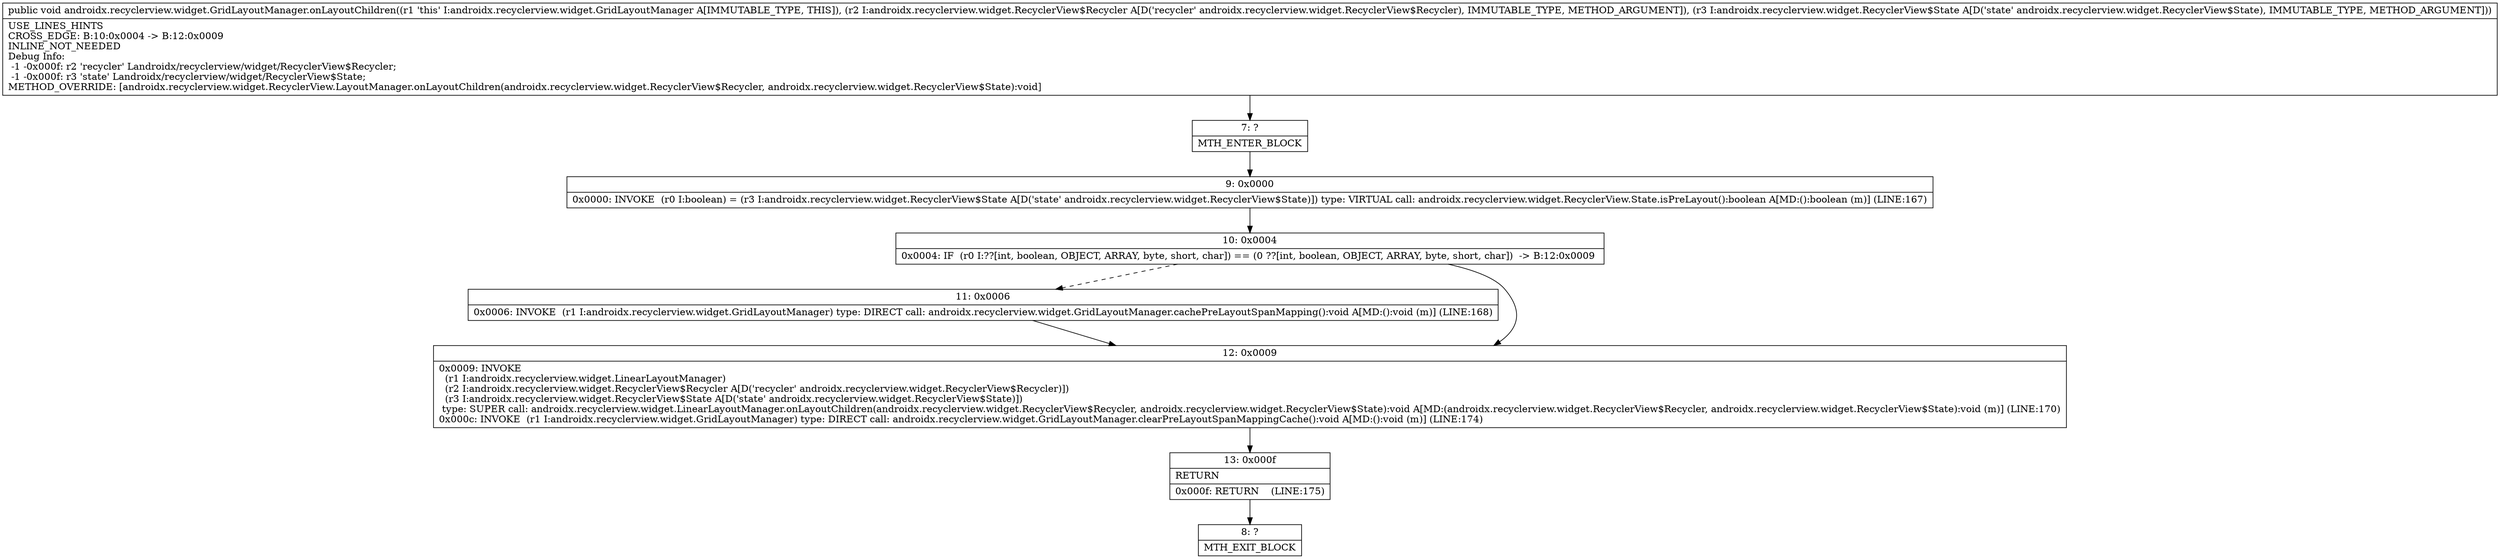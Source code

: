 digraph "CFG forandroidx.recyclerview.widget.GridLayoutManager.onLayoutChildren(Landroidx\/recyclerview\/widget\/RecyclerView$Recycler;Landroidx\/recyclerview\/widget\/RecyclerView$State;)V" {
Node_7 [shape=record,label="{7\:\ ?|MTH_ENTER_BLOCK\l}"];
Node_9 [shape=record,label="{9\:\ 0x0000|0x0000: INVOKE  (r0 I:boolean) = (r3 I:androidx.recyclerview.widget.RecyclerView$State A[D('state' androidx.recyclerview.widget.RecyclerView$State)]) type: VIRTUAL call: androidx.recyclerview.widget.RecyclerView.State.isPreLayout():boolean A[MD:():boolean (m)] (LINE:167)\l}"];
Node_10 [shape=record,label="{10\:\ 0x0004|0x0004: IF  (r0 I:??[int, boolean, OBJECT, ARRAY, byte, short, char]) == (0 ??[int, boolean, OBJECT, ARRAY, byte, short, char])  \-\> B:12:0x0009 \l}"];
Node_11 [shape=record,label="{11\:\ 0x0006|0x0006: INVOKE  (r1 I:androidx.recyclerview.widget.GridLayoutManager) type: DIRECT call: androidx.recyclerview.widget.GridLayoutManager.cachePreLayoutSpanMapping():void A[MD:():void (m)] (LINE:168)\l}"];
Node_12 [shape=record,label="{12\:\ 0x0009|0x0009: INVOKE  \l  (r1 I:androidx.recyclerview.widget.LinearLayoutManager)\l  (r2 I:androidx.recyclerview.widget.RecyclerView$Recycler A[D('recycler' androidx.recyclerview.widget.RecyclerView$Recycler)])\l  (r3 I:androidx.recyclerview.widget.RecyclerView$State A[D('state' androidx.recyclerview.widget.RecyclerView$State)])\l type: SUPER call: androidx.recyclerview.widget.LinearLayoutManager.onLayoutChildren(androidx.recyclerview.widget.RecyclerView$Recycler, androidx.recyclerview.widget.RecyclerView$State):void A[MD:(androidx.recyclerview.widget.RecyclerView$Recycler, androidx.recyclerview.widget.RecyclerView$State):void (m)] (LINE:170)\l0x000c: INVOKE  (r1 I:androidx.recyclerview.widget.GridLayoutManager) type: DIRECT call: androidx.recyclerview.widget.GridLayoutManager.clearPreLayoutSpanMappingCache():void A[MD:():void (m)] (LINE:174)\l}"];
Node_13 [shape=record,label="{13\:\ 0x000f|RETURN\l|0x000f: RETURN    (LINE:175)\l}"];
Node_8 [shape=record,label="{8\:\ ?|MTH_EXIT_BLOCK\l}"];
MethodNode[shape=record,label="{public void androidx.recyclerview.widget.GridLayoutManager.onLayoutChildren((r1 'this' I:androidx.recyclerview.widget.GridLayoutManager A[IMMUTABLE_TYPE, THIS]), (r2 I:androidx.recyclerview.widget.RecyclerView$Recycler A[D('recycler' androidx.recyclerview.widget.RecyclerView$Recycler), IMMUTABLE_TYPE, METHOD_ARGUMENT]), (r3 I:androidx.recyclerview.widget.RecyclerView$State A[D('state' androidx.recyclerview.widget.RecyclerView$State), IMMUTABLE_TYPE, METHOD_ARGUMENT]))  | USE_LINES_HINTS\lCROSS_EDGE: B:10:0x0004 \-\> B:12:0x0009\lINLINE_NOT_NEEDED\lDebug Info:\l  \-1 \-0x000f: r2 'recycler' Landroidx\/recyclerview\/widget\/RecyclerView$Recycler;\l  \-1 \-0x000f: r3 'state' Landroidx\/recyclerview\/widget\/RecyclerView$State;\lMETHOD_OVERRIDE: [androidx.recyclerview.widget.RecyclerView.LayoutManager.onLayoutChildren(androidx.recyclerview.widget.RecyclerView$Recycler, androidx.recyclerview.widget.RecyclerView$State):void]\l}"];
MethodNode -> Node_7;Node_7 -> Node_9;
Node_9 -> Node_10;
Node_10 -> Node_11[style=dashed];
Node_10 -> Node_12;
Node_11 -> Node_12;
Node_12 -> Node_13;
Node_13 -> Node_8;
}

